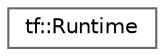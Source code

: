 digraph "类继承关系图"
{
 // LATEX_PDF_SIZE
  bgcolor="transparent";
  edge [fontname=Helvetica,fontsize=10,labelfontname=Helvetica,labelfontsize=10];
  node [fontname=Helvetica,fontsize=10,shape=box,height=0.2,width=0.4];
  rankdir="LR";
  Node0 [id="Node000000",label="tf::Runtime",height=0.2,width=0.4,color="grey40", fillcolor="white", style="filled",URL="$classtf_1_1_runtime.html",tooltip="class to include a runtime object in a task"];
}
